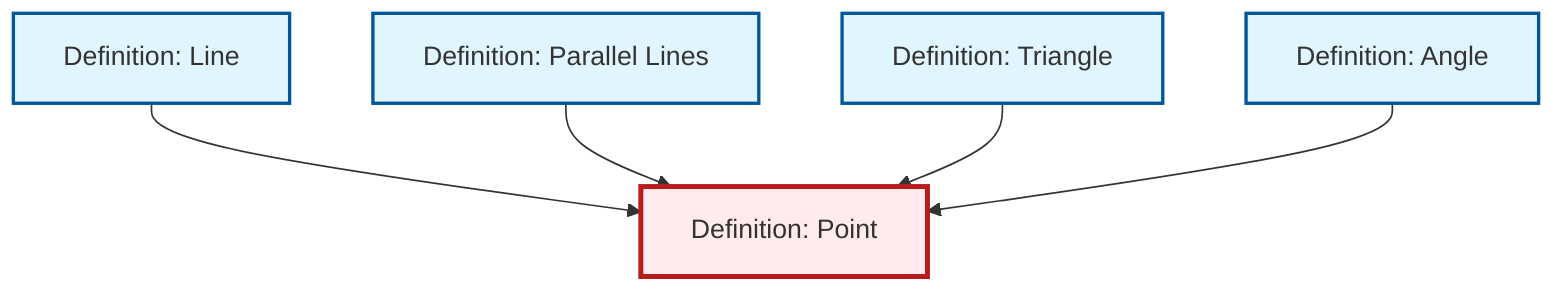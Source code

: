 graph TD
    classDef definition fill:#e1f5fe,stroke:#01579b,stroke-width:2px
    classDef theorem fill:#f3e5f5,stroke:#4a148c,stroke-width:2px
    classDef axiom fill:#fff3e0,stroke:#e65100,stroke-width:2px
    classDef example fill:#e8f5e9,stroke:#1b5e20,stroke-width:2px
    classDef current fill:#ffebee,stroke:#b71c1c,stroke-width:3px
    def-triangle["Definition: Triangle"]:::definition
    def-parallel["Definition: Parallel Lines"]:::definition
    def-point["Definition: Point"]:::definition
    def-line["Definition: Line"]:::definition
    def-angle["Definition: Angle"]:::definition
    def-line --> def-point
    def-parallel --> def-point
    def-triangle --> def-point
    def-angle --> def-point
    class def-point current